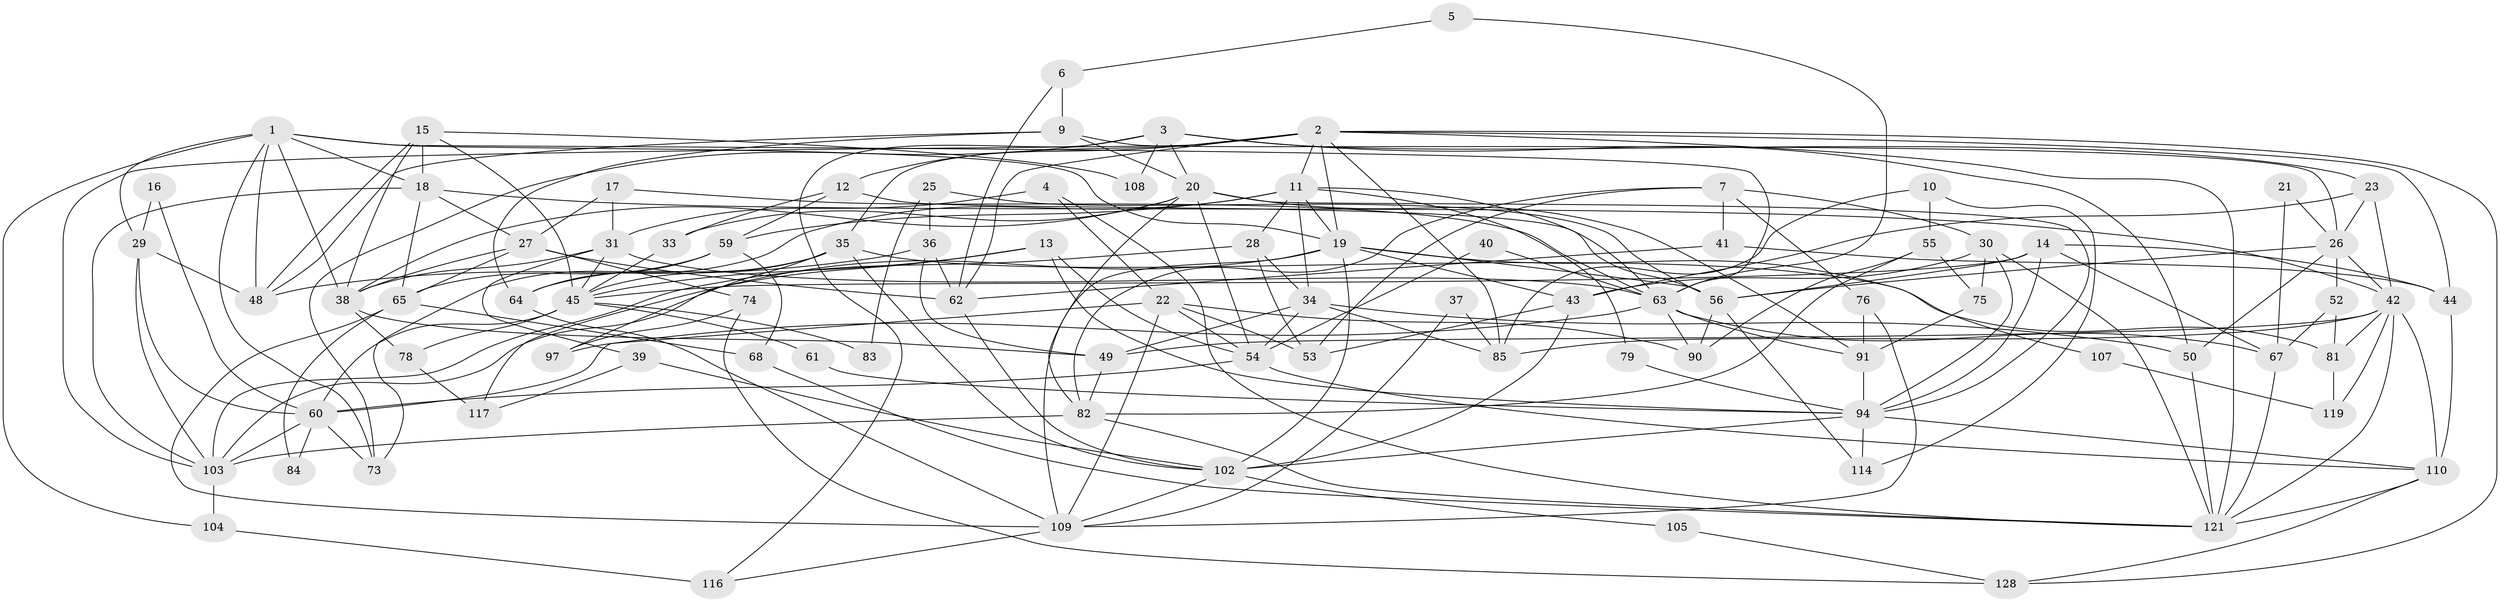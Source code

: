 // Generated by graph-tools (version 1.1) at 2025/52/02/27/25 19:52:03]
// undirected, 88 vertices, 211 edges
graph export_dot {
graph [start="1"]
  node [color=gray90,style=filled];
  1 [super="+112"];
  2 [super="+8"];
  3 [super="+51"];
  4;
  5;
  6;
  7 [super="+96"];
  9 [super="+24"];
  10 [super="+80"];
  11 [super="+58"];
  12 [super="+72"];
  13;
  14 [super="+124"];
  15;
  16;
  17;
  18 [super="+86"];
  19 [super="+127"];
  20 [super="+66"];
  21;
  22 [super="+32"];
  23;
  25;
  26 [super="+46"];
  27 [super="+101"];
  28;
  29 [super="+95"];
  30;
  31 [super="+77"];
  33;
  34 [super="+122"];
  35 [super="+115"];
  36 [super="+131"];
  37;
  38 [super="+98"];
  39;
  40;
  41;
  42 [super="+47"];
  43 [super="+88"];
  44 [super="+118"];
  45 [super="+89"];
  48;
  49;
  50;
  52 [super="+57"];
  53 [super="+70"];
  54 [super="+93"];
  55;
  56 [super="+69"];
  59 [super="+92"];
  60 [super="+113"];
  61;
  62 [super="+100"];
  63 [super="+106"];
  64;
  65 [super="+71"];
  67 [super="+87"];
  68;
  73;
  74;
  75;
  76;
  78;
  79;
  81;
  82 [super="+111"];
  83;
  84;
  85 [super="+130"];
  90;
  91;
  94 [super="+99"];
  97;
  102 [super="+129"];
  103 [super="+120"];
  104;
  105;
  107;
  108;
  109 [super="+125"];
  110 [super="+126"];
  114;
  116;
  117;
  119;
  121 [super="+123"];
  128;
  1 -- 19;
  1 -- 48;
  1 -- 73;
  1 -- 104;
  1 -- 38;
  1 -- 29;
  1 -- 63;
  1 -- 18;
  2 -- 11;
  2 -- 12 [weight=2];
  2 -- 44;
  2 -- 62;
  2 -- 121 [weight=2];
  2 -- 103;
  2 -- 128;
  2 -- 35;
  2 -- 85;
  2 -- 19;
  3 -- 50;
  3 -- 20;
  3 -- 73;
  3 -- 108;
  3 -- 116;
  3 -- 23;
  4 -- 31;
  4 -- 121;
  4 -- 22;
  5 -- 6;
  5 -- 63;
  6 -- 62;
  6 -- 9;
  7 -- 82;
  7 -- 41;
  7 -- 76;
  7 -- 30;
  7 -- 53;
  9 -- 48;
  9 -- 20;
  9 -- 64;
  9 -- 26;
  10 -- 55;
  10 -- 85;
  10 -- 114;
  11 -- 73;
  11 -- 28;
  11 -- 63;
  11 -- 79;
  11 -- 59;
  11 -- 34;
  11 -- 19;
  12 -- 59;
  12 -- 33;
  12 -- 56;
  13 -- 45;
  13 -- 117;
  13 -- 94;
  13 -- 54;
  14 -- 45;
  14 -- 44;
  14 -- 56;
  14 -- 94;
  14 -- 67;
  15 -- 38;
  15 -- 48;
  15 -- 45;
  15 -- 108;
  15 -- 18;
  16 -- 60;
  16 -- 29;
  17 -- 63;
  17 -- 27;
  17 -- 31;
  18 -- 65;
  18 -- 27 [weight=2];
  18 -- 103;
  18 -- 42;
  19 -- 43;
  19 -- 56;
  19 -- 107;
  19 -- 102;
  19 -- 103 [weight=2];
  19 -- 109;
  20 -- 91;
  20 -- 33;
  20 -- 94;
  20 -- 38;
  20 -- 82;
  20 -- 54;
  21 -- 26;
  21 -- 67;
  22 -- 54;
  22 -- 90;
  22 -- 109;
  22 -- 53;
  22 -- 60;
  23 -- 26;
  23 -- 43;
  23 -- 42;
  25 -- 36;
  25 -- 83;
  25 -- 56;
  26 -- 56;
  26 -- 52;
  26 -- 50;
  26 -- 42;
  27 -- 74;
  27 -- 38;
  27 -- 65;
  27 -- 62;
  28 -- 103;
  28 -- 53;
  28 -- 34;
  29 -- 60;
  29 -- 48;
  29 -- 103;
  30 -- 75;
  30 -- 94;
  30 -- 121;
  30 -- 43;
  31 -- 38;
  31 -- 63;
  31 -- 39;
  31 -- 45;
  33 -- 45;
  34 -- 85;
  34 -- 49;
  34 -- 50;
  34 -- 54;
  35 -- 64;
  35 -- 81;
  35 -- 102 [weight=2];
  35 -- 45;
  35 -- 97;
  36 -- 48;
  36 -- 49;
  36 -- 62;
  37 -- 109;
  37 -- 85;
  38 -- 49;
  38 -- 78;
  39 -- 102;
  39 -- 117;
  40 -- 54;
  40 -- 63;
  41 -- 44;
  41 -- 62;
  42 -- 85 [weight=2];
  42 -- 121;
  42 -- 110;
  42 -- 81;
  42 -- 49;
  42 -- 119;
  43 -- 102;
  43 -- 53;
  44 -- 110;
  45 -- 78;
  45 -- 83;
  45 -- 60;
  45 -- 61;
  49 -- 82;
  50 -- 121;
  52 -- 67;
  52 -- 81;
  54 -- 60;
  54 -- 110;
  55 -- 75;
  55 -- 90;
  55 -- 82;
  56 -- 114;
  56 -- 90;
  59 -- 65;
  59 -- 64;
  59 -- 68;
  60 -- 73;
  60 -- 84;
  60 -- 103;
  61 -- 94;
  62 -- 102;
  63 -- 90;
  63 -- 91;
  63 -- 67;
  63 -- 97;
  64 -- 109;
  65 -- 109;
  65 -- 68;
  65 -- 84;
  67 -- 121;
  68 -- 121;
  74 -- 128;
  74 -- 97;
  75 -- 91;
  76 -- 109;
  76 -- 91;
  78 -- 117;
  79 -- 94;
  81 -- 119;
  82 -- 121;
  82 -- 103;
  91 -- 94;
  94 -- 114;
  94 -- 102;
  94 -- 110;
  102 -- 105;
  102 -- 109;
  103 -- 104;
  104 -- 116;
  105 -- 128;
  107 -- 119;
  109 -- 116;
  110 -- 121;
  110 -- 128;
}
